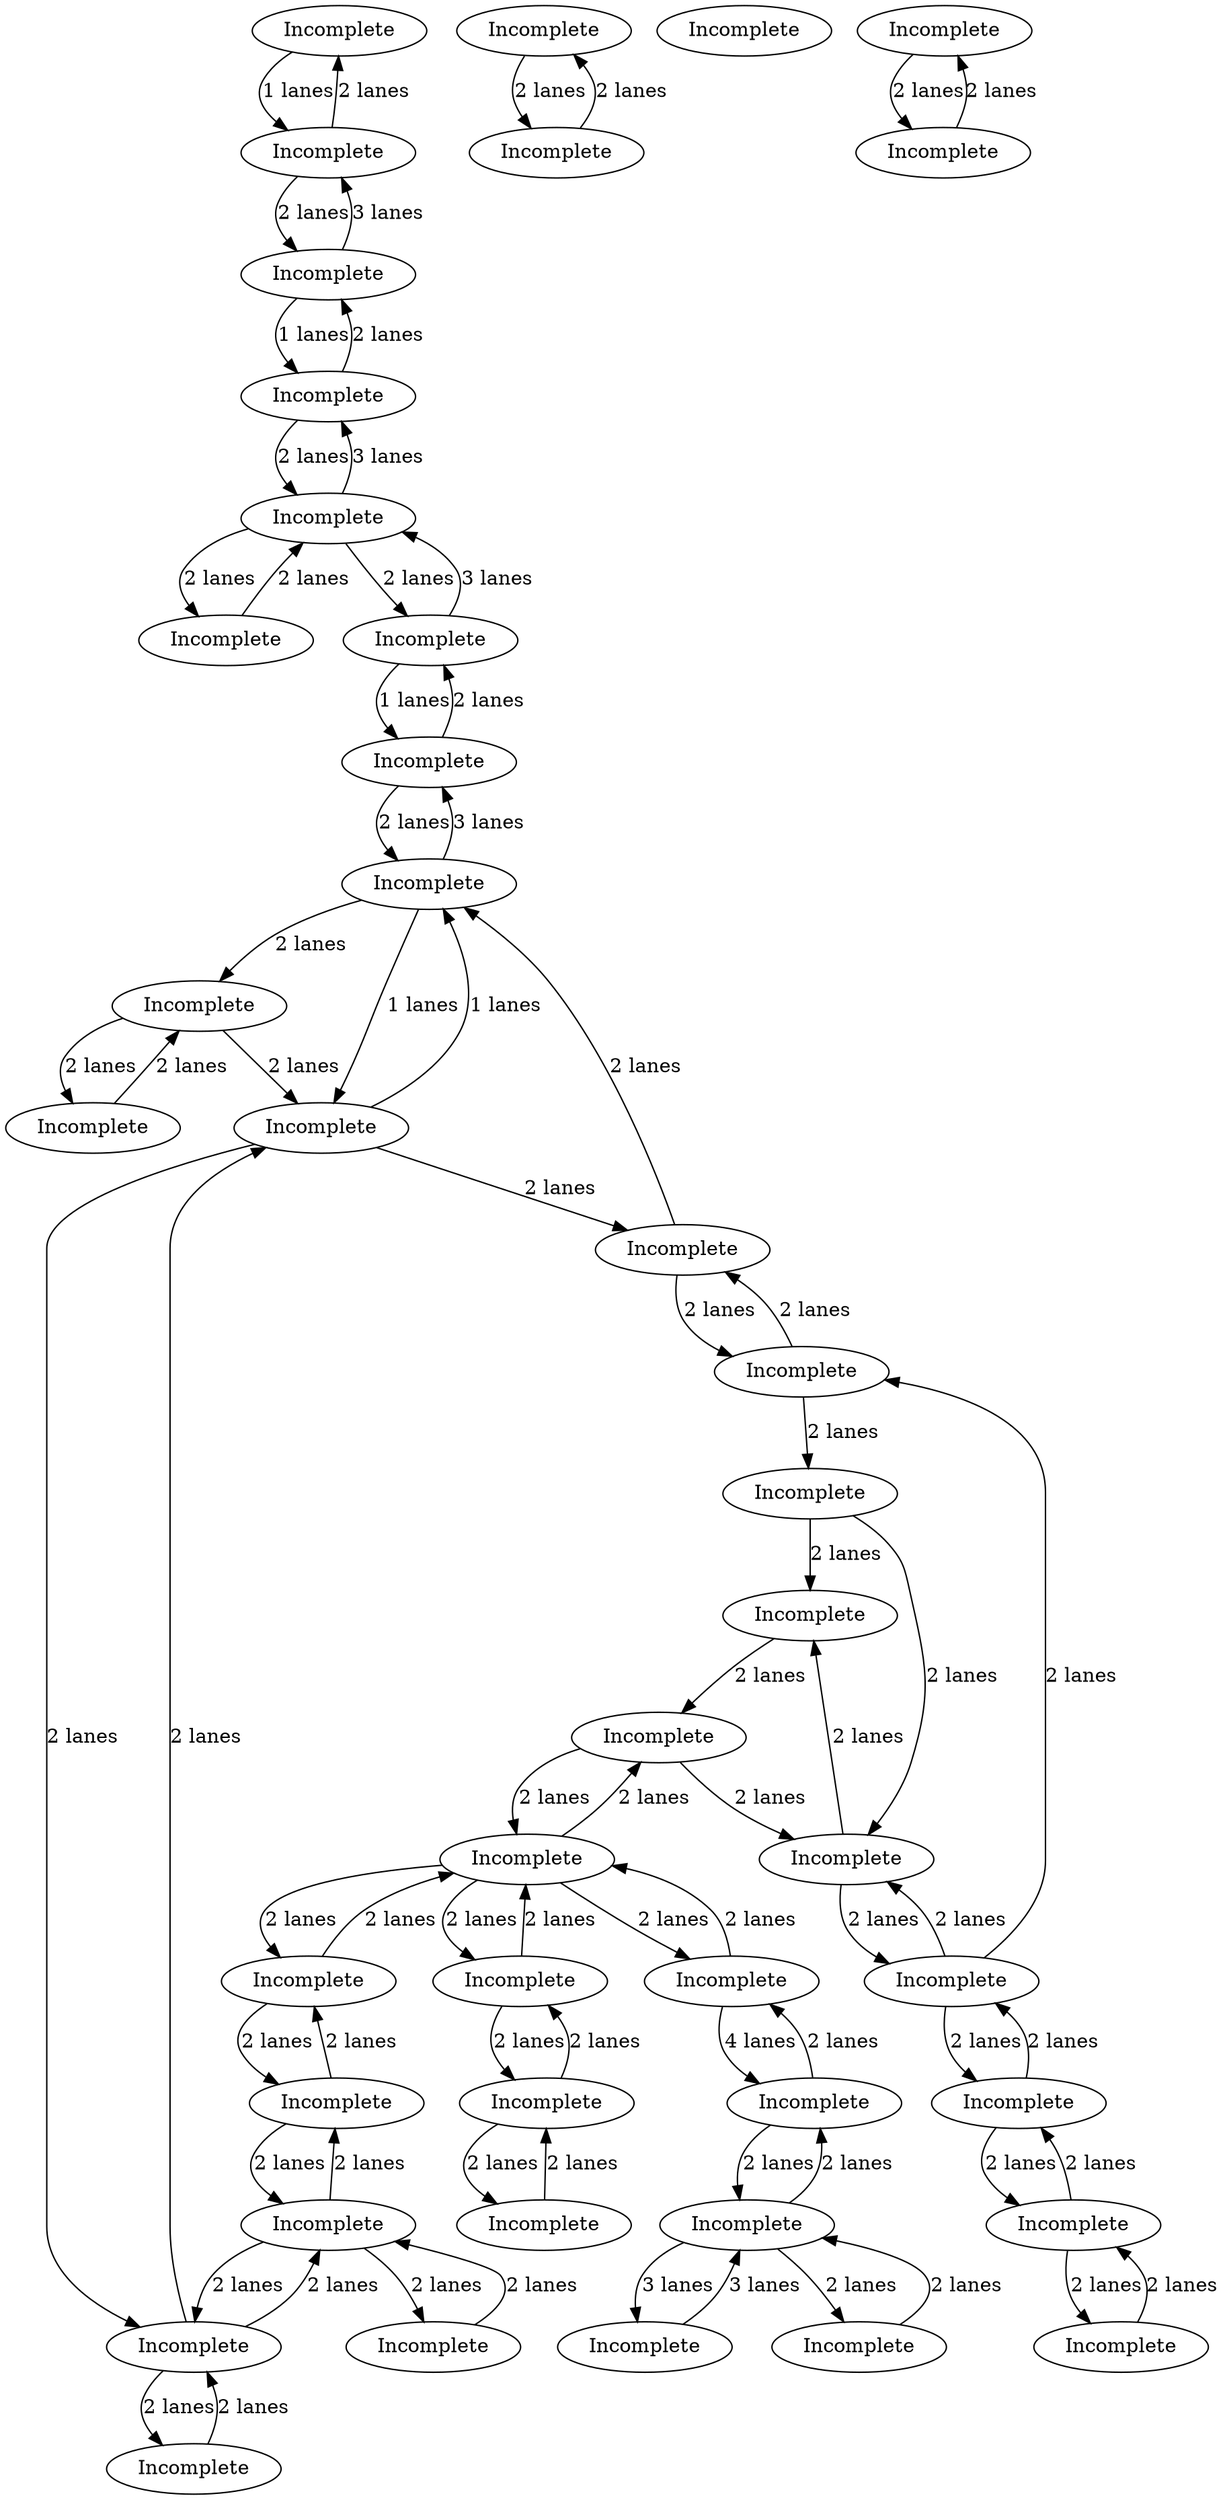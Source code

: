 digraph {
    0 [ label = "Incomplete" ]
    1 [ label = "Incomplete" ]
    2 [ label = "Incomplete" ]
    3 [ label = "Incomplete" ]
    4 [ label = "Incomplete" ]
    5 [ label = "Incomplete" ]
    6 [ label = "Incomplete" ]
    7 [ label = "Incomplete" ]
    8 [ label = "Incomplete" ]
    9 [ label = "Incomplete" ]
    10 [ label = "Incomplete" ]
    11 [ label = "Incomplete" ]
    12 [ label = "Incomplete" ]
    13 [ label = "Incomplete" ]
    14 [ label = "Incomplete" ]
    15 [ label = "Incomplete" ]
    16 [ label = "Incomplete" ]
    17 [ label = "Incomplete" ]
    18 [ label = "Incomplete" ]
    19 [ label = "Incomplete" ]
    20 [ label = "Incomplete" ]
    21 [ label = "Incomplete" ]
    22 [ label = "Incomplete" ]
    23 [ label = "Incomplete" ]
    24 [ label = "Incomplete" ]
    25 [ label = "Incomplete" ]
    26 [ label = "Incomplete" ]
    27 [ label = "Incomplete" ]
    28 [ label = "Incomplete" ]
    29 [ label = "Incomplete" ]
    30 [ label = "Incomplete" ]
    31 [ label = "Incomplete" ]
    32 [ label = "Incomplete" ]
    33 [ label = "Incomplete" ]
    34 [ label = "Incomplete" ]
    35 [ label = "Incomplete" ]
    36 [ label = "Incomplete" ]
    37 [ label = "Incomplete" ]
    38 [ label = "Incomplete" ]
    39 [ label = "Incomplete" ]
    40 [ label = "Incomplete" ]
    41 [ label = "Incomplete" ]
    15 -> 6 [ label = "2 lanes" ]
    6 -> 15 [ label = "2 lanes" ]
    10 -> 9 [ label = "2 lanes" ]
    9 -> 10 [ label = "2 lanes" ]
    3 -> 4 [ label = "2 lanes" ]
    4 -> 3 [ label = "2 lanes" ]
    9 -> 32 [ label = "2 lanes" ]
    32 -> 9 [ label = "3 lanes" ]
    2 -> 14 [ label = "2 lanes" ]
    14 -> 2 [ label = "2 lanes" ]
    22 -> 29 [ label = "2 lanes" ]
    29 -> 22 [ label = "2 lanes" ]
    37 -> 38 [ label = "2 lanes" ]
    38 -> 37 [ label = "2 lanes" ]
    4 -> 1 [ label = "3 lanes" ]
    1 -> 4 [ label = "3 lanes" ]
    35 -> 17 [ label = "4 lanes" ]
    33 -> 5 [ label = "2 lanes" ]
    26 -> 7 [ label = "2 lanes" ]
    16 -> 8 [ label = "2 lanes" ]
    29 -> 16 [ label = "2 lanes" ]
    7 -> 26 [ label = "2 lanes" ]
    34 -> 14 [ label = "2 lanes" ]
    22 -> 19 [ label = "2 lanes" ]
    28 -> 18 [ label = "2 lanes" ]
    19 -> 18 [ label = "2 lanes" ]
    37 -> 35 [ label = "2 lanes" ]
    35 -> 37 [ label = "2 lanes" ]
    13 -> 36 [ label = "2 lanes" ]
    36 -> 13 [ label = "2 lanes" ]
    36 -> 5 [ label = "2 lanes" ]
    5 -> 36 [ label = "2 lanes" ]
    7 -> 24 [ label = "2 lanes" ]
    24 -> 7 [ label = "2 lanes" ]
    16 -> 27 [ label = "1 lanes" ]
    27 -> 16 [ label = "1 lanes" ]
    38 -> 28 [ label = "2 lanes" ]
    19 -> 28 [ label = "2 lanes" ]
    0 -> 41 [ label = "1 lanes" ]
    41 -> 0 [ label = "2 lanes" ]
    8 -> 27 [ label = "2 lanes" ]
    27 -> 29 [ label = "2 lanes" ]
    25 -> 31 [ label = "1 lanes" ]
    31 -> 25 [ label = "2 lanes" ]
    21 -> 36 [ label = "2 lanes" ]
    36 -> 21 [ label = "2 lanes" ]
    32 -> 30 [ label = "1 lanes" ]
    30 -> 32 [ label = "2 lanes" ]
    31 -> 9 [ label = "2 lanes" ]
    9 -> 31 [ label = "3 lanes" ]
    21 -> 20 [ label = "2 lanes" ]
    20 -> 21 [ label = "2 lanes" ]
    8 -> 11 [ label = "2 lanes" ]
    11 -> 8 [ label = "2 lanes" ]
    23 -> 26 [ label = "2 lanes" ]
    26 -> 23 [ label = "2 lanes" ]
    30 -> 16 [ label = "2 lanes" ]
    16 -> 30 [ label = "3 lanes" ]
    23 -> 22 [ label = "2 lanes" ]
    17 -> 35 [ label = "2 lanes" ]
    17 -> 4 [ label = "2 lanes" ]
    4 -> 17 [ label = "2 lanes" ]
    33 -> 37 [ label = "2 lanes" ]
    37 -> 33 [ label = "2 lanes" ]
    18 -> 38 [ label = "2 lanes" ]
    14 -> 34 [ label = "2 lanes" ]
    5 -> 33 [ label = "2 lanes" ]
    28 -> 23 [ label = "2 lanes" ]
    23 -> 28 [ label = "2 lanes" ]
    34 -> 37 [ label = "2 lanes" ]
    37 -> 34 [ label = "2 lanes" ]
    39 -> 40 [ label = "2 lanes" ]
    40 -> 39 [ label = "2 lanes" ]
    27 -> 21 [ label = "2 lanes" ]
    21 -> 27 [ label = "2 lanes" ]
    41 -> 25 [ label = "2 lanes" ]
    25 -> 41 [ label = "3 lanes" ]
}
